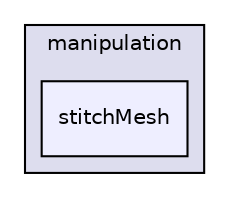 digraph "applications/utilities/mesh/manipulation/stitchMesh" {
  bgcolor=transparent;
  compound=true
  node [ fontsize="10", fontname="Helvetica"];
  edge [ labelfontsize="10", labelfontname="Helvetica"];
  subgraph clusterdir_15449a1ef4a09517cc5e2efa6b11565e {
    graph [ bgcolor="#ddddee", pencolor="black", label="manipulation" fontname="Helvetica", fontsize="10", URL="dir_15449a1ef4a09517cc5e2efa6b11565e.html"]
  dir_a121bb05a9cb906d68d3a6aafc90d73d [shape=box, label="stitchMesh", style="filled", fillcolor="#eeeeff", pencolor="black", URL="dir_a121bb05a9cb906d68d3a6aafc90d73d.html"];
  }
}

